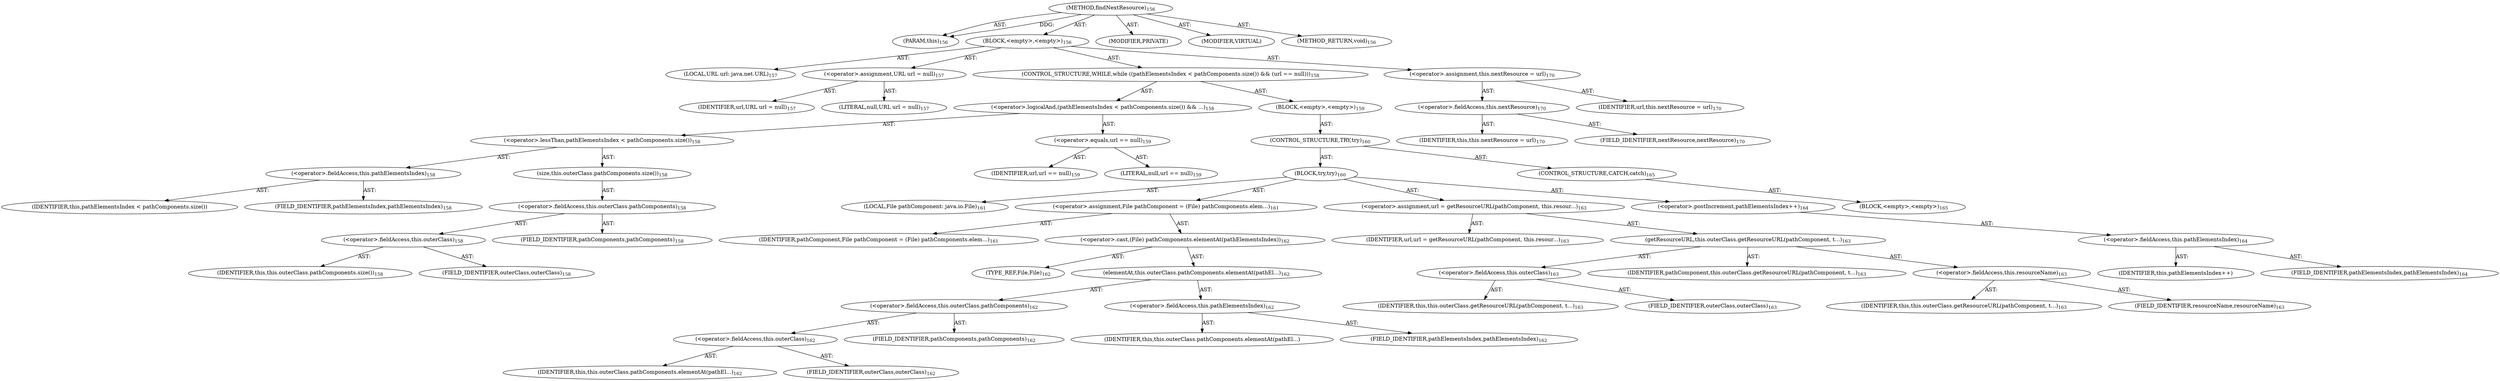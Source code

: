 digraph "findNextResource" {  
"111669149699" [label = <(METHOD,findNextResource)<SUB>156</SUB>> ]
"115964116994" [label = <(PARAM,this)<SUB>156</SUB>> ]
"25769803779" [label = <(BLOCK,&lt;empty&gt;,&lt;empty&gt;)<SUB>156</SUB>> ]
"94489280513" [label = <(LOCAL,URL url: java.net.URL)<SUB>157</SUB>> ]
"30064771086" [label = <(&lt;operator&gt;.assignment,URL url = null)<SUB>157</SUB>> ]
"68719476825" [label = <(IDENTIFIER,url,URL url = null)<SUB>157</SUB>> ]
"90194313219" [label = <(LITERAL,null,URL url = null)<SUB>157</SUB>> ]
"47244640256" [label = <(CONTROL_STRUCTURE,WHILE,while ((pathElementsIndex &lt; pathComponents.size()) &amp;&amp; (url == null)))<SUB>158</SUB>> ]
"30064771087" [label = <(&lt;operator&gt;.logicalAnd,(pathElementsIndex &lt; pathComponents.size()) &amp;&amp; ...)<SUB>158</SUB>> ]
"30064771088" [label = <(&lt;operator&gt;.lessThan,pathElementsIndex &lt; pathComponents.size())<SUB>158</SUB>> ]
"30064771089" [label = <(&lt;operator&gt;.fieldAccess,this.pathElementsIndex)<SUB>158</SUB>> ]
"68719476826" [label = <(IDENTIFIER,this,pathElementsIndex &lt; pathComponents.size())> ]
"55834574853" [label = <(FIELD_IDENTIFIER,pathElementsIndex,pathElementsIndex)<SUB>158</SUB>> ]
"30064771090" [label = <(size,this.outerClass.pathComponents.size())<SUB>158</SUB>> ]
"30064771091" [label = <(&lt;operator&gt;.fieldAccess,this.outerClass.pathComponents)<SUB>158</SUB>> ]
"30064771092" [label = <(&lt;operator&gt;.fieldAccess,this.outerClass)<SUB>158</SUB>> ]
"68719476827" [label = <(IDENTIFIER,this,this.outerClass.pathComponents.size())<SUB>158</SUB>> ]
"55834574854" [label = <(FIELD_IDENTIFIER,outerClass,outerClass)<SUB>158</SUB>> ]
"55834574855" [label = <(FIELD_IDENTIFIER,pathComponents,pathComponents)<SUB>158</SUB>> ]
"30064771093" [label = <(&lt;operator&gt;.equals,url == null)<SUB>159</SUB>> ]
"68719476828" [label = <(IDENTIFIER,url,url == null)<SUB>159</SUB>> ]
"90194313220" [label = <(LITERAL,null,url == null)<SUB>159</SUB>> ]
"25769803780" [label = <(BLOCK,&lt;empty&gt;,&lt;empty&gt;)<SUB>159</SUB>> ]
"47244640257" [label = <(CONTROL_STRUCTURE,TRY,try)<SUB>160</SUB>> ]
"25769803781" [label = <(BLOCK,try,try)<SUB>160</SUB>> ]
"94489280514" [label = <(LOCAL,File pathComponent: java.io.File)<SUB>161</SUB>> ]
"30064771094" [label = <(&lt;operator&gt;.assignment,File pathComponent = (File) pathComponents.elem...)<SUB>161</SUB>> ]
"68719476829" [label = <(IDENTIFIER,pathComponent,File pathComponent = (File) pathComponents.elem...)<SUB>161</SUB>> ]
"30064771095" [label = <(&lt;operator&gt;.cast,(File) pathComponents.elementAt(pathElementsIndex))<SUB>162</SUB>> ]
"180388626432" [label = <(TYPE_REF,File,File)<SUB>162</SUB>> ]
"30064771096" [label = <(elementAt,this.outerClass.pathComponents.elementAt(pathEl...)<SUB>162</SUB>> ]
"30064771097" [label = <(&lt;operator&gt;.fieldAccess,this.outerClass.pathComponents)<SUB>162</SUB>> ]
"30064771098" [label = <(&lt;operator&gt;.fieldAccess,this.outerClass)<SUB>162</SUB>> ]
"68719476830" [label = <(IDENTIFIER,this,this.outerClass.pathComponents.elementAt(pathEl...)<SUB>162</SUB>> ]
"55834574856" [label = <(FIELD_IDENTIFIER,outerClass,outerClass)<SUB>162</SUB>> ]
"55834574857" [label = <(FIELD_IDENTIFIER,pathComponents,pathComponents)<SUB>162</SUB>> ]
"30064771099" [label = <(&lt;operator&gt;.fieldAccess,this.pathElementsIndex)<SUB>162</SUB>> ]
"68719476831" [label = <(IDENTIFIER,this,this.outerClass.pathComponents.elementAt(pathEl...)> ]
"55834574858" [label = <(FIELD_IDENTIFIER,pathElementsIndex,pathElementsIndex)<SUB>162</SUB>> ]
"30064771100" [label = <(&lt;operator&gt;.assignment,url = getResourceURL(pathComponent, this.resour...)<SUB>163</SUB>> ]
"68719476832" [label = <(IDENTIFIER,url,url = getResourceURL(pathComponent, this.resour...)<SUB>163</SUB>> ]
"30064771101" [label = <(getResourceURL,this.outerClass.getResourceURL(pathComponent, t...)<SUB>163</SUB>> ]
"30064771102" [label = <(&lt;operator&gt;.fieldAccess,this.outerClass)<SUB>163</SUB>> ]
"68719476740" [label = <(IDENTIFIER,this,this.outerClass.getResourceURL(pathComponent, t...)<SUB>163</SUB>> ]
"55834574859" [label = <(FIELD_IDENTIFIER,outerClass,outerClass)<SUB>163</SUB>> ]
"68719476833" [label = <(IDENTIFIER,pathComponent,this.outerClass.getResourceURL(pathComponent, t...)<SUB>163</SUB>> ]
"30064771103" [label = <(&lt;operator&gt;.fieldAccess,this.resourceName)<SUB>163</SUB>> ]
"68719476739" [label = <(IDENTIFIER,this,this.outerClass.getResourceURL(pathComponent, t...)<SUB>163</SUB>> ]
"55834574860" [label = <(FIELD_IDENTIFIER,resourceName,resourceName)<SUB>163</SUB>> ]
"30064771104" [label = <(&lt;operator&gt;.postIncrement,pathElementsIndex++)<SUB>164</SUB>> ]
"30064771105" [label = <(&lt;operator&gt;.fieldAccess,this.pathElementsIndex)<SUB>164</SUB>> ]
"68719476834" [label = <(IDENTIFIER,this,pathElementsIndex++)> ]
"55834574861" [label = <(FIELD_IDENTIFIER,pathElementsIndex,pathElementsIndex)<SUB>164</SUB>> ]
"47244640258" [label = <(CONTROL_STRUCTURE,CATCH,catch)<SUB>165</SUB>> ]
"25769803782" [label = <(BLOCK,&lt;empty&gt;,&lt;empty&gt;)<SUB>165</SUB>> ]
"30064771106" [label = <(&lt;operator&gt;.assignment,this.nextResource = url)<SUB>170</SUB>> ]
"30064771107" [label = <(&lt;operator&gt;.fieldAccess,this.nextResource)<SUB>170</SUB>> ]
"68719476741" [label = <(IDENTIFIER,this,this.nextResource = url)<SUB>170</SUB>> ]
"55834574862" [label = <(FIELD_IDENTIFIER,nextResource,nextResource)<SUB>170</SUB>> ]
"68719476835" [label = <(IDENTIFIER,url,this.nextResource = url)<SUB>170</SUB>> ]
"133143986184" [label = <(MODIFIER,PRIVATE)> ]
"133143986185" [label = <(MODIFIER,VIRTUAL)> ]
"128849018883" [label = <(METHOD_RETURN,void)<SUB>156</SUB>> ]
  "111669149699" -> "115964116994"  [ label = "AST: "] 
  "111669149699" -> "25769803779"  [ label = "AST: "] 
  "111669149699" -> "133143986184"  [ label = "AST: "] 
  "111669149699" -> "133143986185"  [ label = "AST: "] 
  "111669149699" -> "128849018883"  [ label = "AST: "] 
  "25769803779" -> "94489280513"  [ label = "AST: "] 
  "25769803779" -> "30064771086"  [ label = "AST: "] 
  "25769803779" -> "47244640256"  [ label = "AST: "] 
  "25769803779" -> "30064771106"  [ label = "AST: "] 
  "30064771086" -> "68719476825"  [ label = "AST: "] 
  "30064771086" -> "90194313219"  [ label = "AST: "] 
  "47244640256" -> "30064771087"  [ label = "AST: "] 
  "47244640256" -> "25769803780"  [ label = "AST: "] 
  "30064771087" -> "30064771088"  [ label = "AST: "] 
  "30064771087" -> "30064771093"  [ label = "AST: "] 
  "30064771088" -> "30064771089"  [ label = "AST: "] 
  "30064771088" -> "30064771090"  [ label = "AST: "] 
  "30064771089" -> "68719476826"  [ label = "AST: "] 
  "30064771089" -> "55834574853"  [ label = "AST: "] 
  "30064771090" -> "30064771091"  [ label = "AST: "] 
  "30064771091" -> "30064771092"  [ label = "AST: "] 
  "30064771091" -> "55834574855"  [ label = "AST: "] 
  "30064771092" -> "68719476827"  [ label = "AST: "] 
  "30064771092" -> "55834574854"  [ label = "AST: "] 
  "30064771093" -> "68719476828"  [ label = "AST: "] 
  "30064771093" -> "90194313220"  [ label = "AST: "] 
  "25769803780" -> "47244640257"  [ label = "AST: "] 
  "47244640257" -> "25769803781"  [ label = "AST: "] 
  "47244640257" -> "47244640258"  [ label = "AST: "] 
  "25769803781" -> "94489280514"  [ label = "AST: "] 
  "25769803781" -> "30064771094"  [ label = "AST: "] 
  "25769803781" -> "30064771100"  [ label = "AST: "] 
  "25769803781" -> "30064771104"  [ label = "AST: "] 
  "30064771094" -> "68719476829"  [ label = "AST: "] 
  "30064771094" -> "30064771095"  [ label = "AST: "] 
  "30064771095" -> "180388626432"  [ label = "AST: "] 
  "30064771095" -> "30064771096"  [ label = "AST: "] 
  "30064771096" -> "30064771097"  [ label = "AST: "] 
  "30064771096" -> "30064771099"  [ label = "AST: "] 
  "30064771097" -> "30064771098"  [ label = "AST: "] 
  "30064771097" -> "55834574857"  [ label = "AST: "] 
  "30064771098" -> "68719476830"  [ label = "AST: "] 
  "30064771098" -> "55834574856"  [ label = "AST: "] 
  "30064771099" -> "68719476831"  [ label = "AST: "] 
  "30064771099" -> "55834574858"  [ label = "AST: "] 
  "30064771100" -> "68719476832"  [ label = "AST: "] 
  "30064771100" -> "30064771101"  [ label = "AST: "] 
  "30064771101" -> "30064771102"  [ label = "AST: "] 
  "30064771101" -> "68719476833"  [ label = "AST: "] 
  "30064771101" -> "30064771103"  [ label = "AST: "] 
  "30064771102" -> "68719476740"  [ label = "AST: "] 
  "30064771102" -> "55834574859"  [ label = "AST: "] 
  "30064771103" -> "68719476739"  [ label = "AST: "] 
  "30064771103" -> "55834574860"  [ label = "AST: "] 
  "30064771104" -> "30064771105"  [ label = "AST: "] 
  "30064771105" -> "68719476834"  [ label = "AST: "] 
  "30064771105" -> "55834574861"  [ label = "AST: "] 
  "47244640258" -> "25769803782"  [ label = "AST: "] 
  "30064771106" -> "30064771107"  [ label = "AST: "] 
  "30064771106" -> "68719476835"  [ label = "AST: "] 
  "30064771107" -> "68719476741"  [ label = "AST: "] 
  "30064771107" -> "55834574862"  [ label = "AST: "] 
  "111669149699" -> "115964116994"  [ label = "DDG: "] 
}
